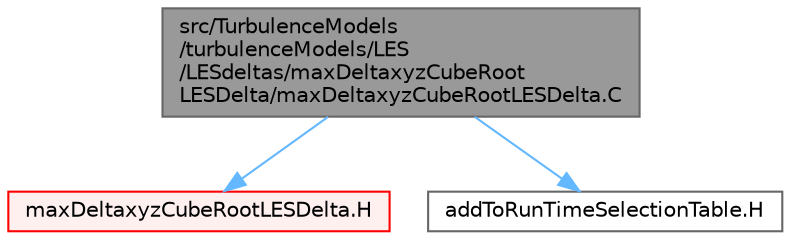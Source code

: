 digraph "src/TurbulenceModels/turbulenceModels/LES/LESdeltas/maxDeltaxyzCubeRootLESDelta/maxDeltaxyzCubeRootLESDelta.C"
{
 // LATEX_PDF_SIZE
  bgcolor="transparent";
  edge [fontname=Helvetica,fontsize=10,labelfontname=Helvetica,labelfontsize=10];
  node [fontname=Helvetica,fontsize=10,shape=box,height=0.2,width=0.4];
  Node1 [id="Node000001",label="src/TurbulenceModels\l/turbulenceModels/LES\l/LESdeltas/maxDeltaxyzCubeRoot\lLESDelta/maxDeltaxyzCubeRootLESDelta.C",height=0.2,width=0.4,color="gray40", fillcolor="grey60", style="filled", fontcolor="black",tooltip=" "];
  Node1 -> Node2 [id="edge1_Node000001_Node000002",color="steelblue1",style="solid",tooltip=" "];
  Node2 [id="Node000002",label="maxDeltaxyzCubeRootLESDelta.H",height=0.2,width=0.4,color="red", fillcolor="#FFF0F0", style="filled",URL="$maxDeltaxyzCubeRootLESDelta_8H.html",tooltip=" "];
  Node1 -> Node391 [id="edge2_Node000001_Node000391",color="steelblue1",style="solid",tooltip=" "];
  Node391 [id="Node000391",label="addToRunTimeSelectionTable.H",height=0.2,width=0.4,color="grey40", fillcolor="white", style="filled",URL="$addToRunTimeSelectionTable_8H.html",tooltip="Macros for easy insertion into run-time selection tables."];
}
